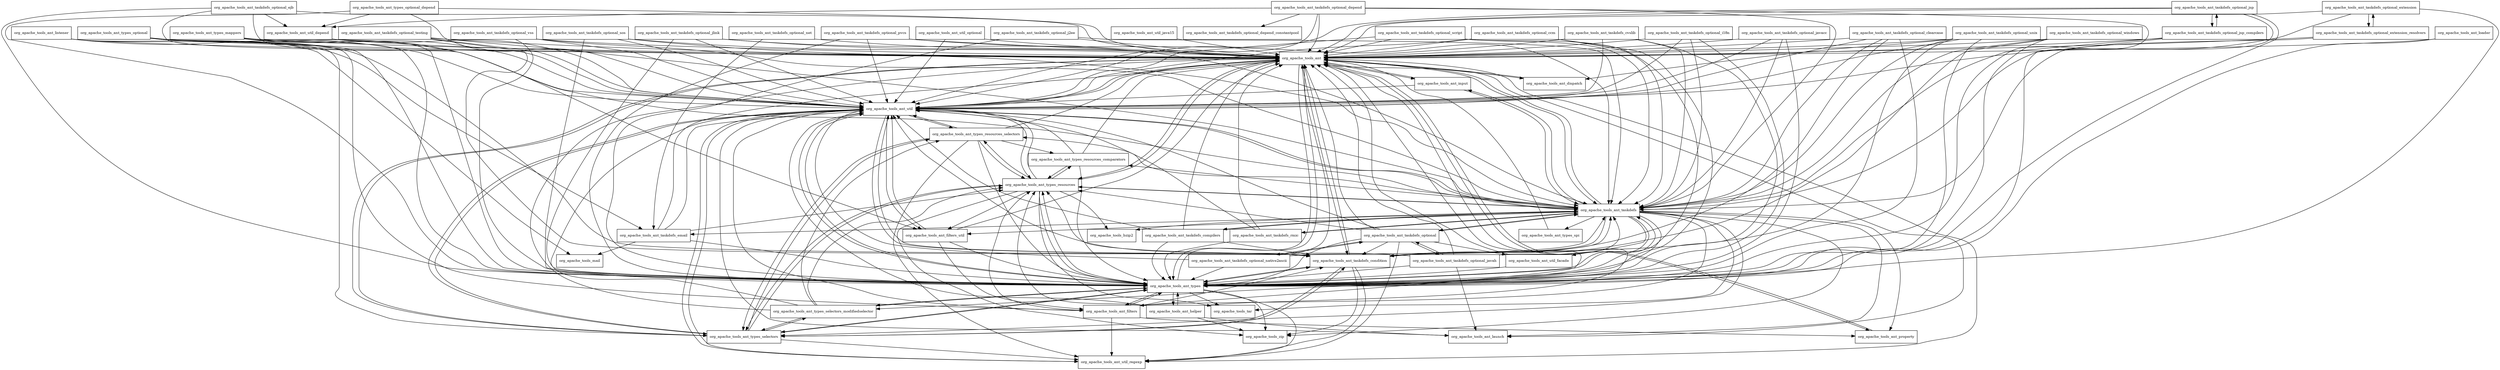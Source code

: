 digraph ant_package_dependencies {
  node [shape = box, fontsize=10.0];
  org_apache_tools_ant -> org_apache_tools_ant_dispatch;
  org_apache_tools_ant -> org_apache_tools_ant_input;
  org_apache_tools_ant -> org_apache_tools_ant_launch;
  org_apache_tools_ant -> org_apache_tools_ant_property;
  org_apache_tools_ant -> org_apache_tools_ant_taskdefs;
  org_apache_tools_ant -> org_apache_tools_ant_taskdefs_condition;
  org_apache_tools_ant -> org_apache_tools_ant_types;
  org_apache_tools_ant -> org_apache_tools_ant_types_resources;
  org_apache_tools_ant -> org_apache_tools_ant_types_selectors;
  org_apache_tools_ant -> org_apache_tools_ant_util;
  org_apache_tools_ant_dispatch -> org_apache_tools_ant;
  org_apache_tools_ant_filters -> org_apache_tools_ant;
  org_apache_tools_ant_filters -> org_apache_tools_ant_property;
  org_apache_tools_ant_filters -> org_apache_tools_ant_taskdefs_condition;
  org_apache_tools_ant_filters -> org_apache_tools_ant_types;
  org_apache_tools_ant_filters -> org_apache_tools_ant_types_resources;
  org_apache_tools_ant_filters -> org_apache_tools_ant_util;
  org_apache_tools_ant_filters -> org_apache_tools_ant_util_regexp;
  org_apache_tools_ant_filters_util -> org_apache_tools_ant;
  org_apache_tools_ant_filters_util -> org_apache_tools_ant_filters;
  org_apache_tools_ant_filters_util -> org_apache_tools_ant_types;
  org_apache_tools_ant_filters_util -> org_apache_tools_ant_util;
  org_apache_tools_ant_helper -> org_apache_tools_ant;
  org_apache_tools_ant_helper -> org_apache_tools_ant_launch;
  org_apache_tools_ant_helper -> org_apache_tools_ant_types;
  org_apache_tools_ant_helper -> org_apache_tools_ant_types_resources;
  org_apache_tools_ant_helper -> org_apache_tools_ant_util;
  org_apache_tools_ant_helper -> org_apache_tools_zip;
  org_apache_tools_ant_input -> org_apache_tools_ant;
  org_apache_tools_ant_input -> org_apache_tools_ant_taskdefs;
  org_apache_tools_ant_input -> org_apache_tools_ant_util;
  org_apache_tools_ant_listener -> org_apache_tools_ant;
  org_apache_tools_ant_listener -> org_apache_tools_ant_taskdefs_email;
  org_apache_tools_ant_listener -> org_apache_tools_ant_util;
  org_apache_tools_ant_listener -> org_apache_tools_mail;
  org_apache_tools_ant_loader -> org_apache_tools_ant;
  org_apache_tools_ant_loader -> org_apache_tools_ant_types;
  org_apache_tools_ant_property -> org_apache_tools_ant;
  org_apache_tools_ant_taskdefs -> org_apache_tools_ant;
  org_apache_tools_ant_taskdefs -> org_apache_tools_ant_filters;
  org_apache_tools_ant_taskdefs -> org_apache_tools_ant_filters_util;
  org_apache_tools_ant_taskdefs -> org_apache_tools_ant_input;
  org_apache_tools_ant_taskdefs -> org_apache_tools_ant_launch;
  org_apache_tools_ant_taskdefs -> org_apache_tools_ant_property;
  org_apache_tools_ant_taskdefs -> org_apache_tools_ant_taskdefs_compilers;
  org_apache_tools_ant_taskdefs -> org_apache_tools_ant_taskdefs_condition;
  org_apache_tools_ant_taskdefs -> org_apache_tools_ant_taskdefs_email;
  org_apache_tools_ant_taskdefs -> org_apache_tools_ant_taskdefs_optional;
  org_apache_tools_ant_taskdefs -> org_apache_tools_ant_taskdefs_rmic;
  org_apache_tools_ant_taskdefs -> org_apache_tools_ant_types;
  org_apache_tools_ant_taskdefs -> org_apache_tools_ant_types_resources;
  org_apache_tools_ant_taskdefs -> org_apache_tools_ant_types_resources_comparators;
  org_apache_tools_ant_taskdefs -> org_apache_tools_ant_types_resources_selectors;
  org_apache_tools_ant_taskdefs -> org_apache_tools_ant_types_selectors;
  org_apache_tools_ant_taskdefs -> org_apache_tools_ant_types_selectors_modifiedselector;
  org_apache_tools_ant_taskdefs -> org_apache_tools_ant_types_spi;
  org_apache_tools_ant_taskdefs -> org_apache_tools_ant_util;
  org_apache_tools_ant_taskdefs -> org_apache_tools_ant_util_facade;
  org_apache_tools_ant_taskdefs -> org_apache_tools_bzip2;
  org_apache_tools_ant_taskdefs -> org_apache_tools_tar;
  org_apache_tools_ant_taskdefs -> org_apache_tools_zip;
  org_apache_tools_ant_taskdefs_compilers -> org_apache_tools_ant;
  org_apache_tools_ant_taskdefs_compilers -> org_apache_tools_ant_taskdefs;
  org_apache_tools_ant_taskdefs_compilers -> org_apache_tools_ant_taskdefs_condition;
  org_apache_tools_ant_taskdefs_compilers -> org_apache_tools_ant_types;
  org_apache_tools_ant_taskdefs_compilers -> org_apache_tools_ant_util;
  org_apache_tools_ant_taskdefs_condition -> org_apache_tools_ant;
  org_apache_tools_ant_taskdefs_condition -> org_apache_tools_ant_taskdefs;
  org_apache_tools_ant_taskdefs_condition -> org_apache_tools_ant_types;
  org_apache_tools_ant_taskdefs_condition -> org_apache_tools_ant_types_resources;
  org_apache_tools_ant_taskdefs_condition -> org_apache_tools_ant_types_selectors;
  org_apache_tools_ant_taskdefs_condition -> org_apache_tools_ant_util;
  org_apache_tools_ant_taskdefs_condition -> org_apache_tools_ant_util_regexp;
  org_apache_tools_ant_taskdefs_condition -> org_apache_tools_zip;
  org_apache_tools_ant_taskdefs_cvslib -> org_apache_tools_ant;
  org_apache_tools_ant_taskdefs_cvslib -> org_apache_tools_ant_taskdefs;
  org_apache_tools_ant_taskdefs_cvslib -> org_apache_tools_ant_types;
  org_apache_tools_ant_taskdefs_cvslib -> org_apache_tools_ant_util;
  org_apache_tools_ant_taskdefs_email -> org_apache_tools_ant;
  org_apache_tools_ant_taskdefs_email -> org_apache_tools_ant_types;
  org_apache_tools_ant_taskdefs_email -> org_apache_tools_ant_types_resources;
  org_apache_tools_ant_taskdefs_email -> org_apache_tools_ant_util;
  org_apache_tools_ant_taskdefs_email -> org_apache_tools_mail;
  org_apache_tools_ant_taskdefs_optional -> org_apache_tools_ant;
  org_apache_tools_ant_taskdefs_optional -> org_apache_tools_ant_taskdefs;
  org_apache_tools_ant_taskdefs_optional -> org_apache_tools_ant_taskdefs_condition;
  org_apache_tools_ant_taskdefs_optional -> org_apache_tools_ant_taskdefs_optional_javah;
  org_apache_tools_ant_taskdefs_optional -> org_apache_tools_ant_taskdefs_optional_native2ascii;
  org_apache_tools_ant_taskdefs_optional -> org_apache_tools_ant_types;
  org_apache_tools_ant_taskdefs_optional -> org_apache_tools_ant_types_resources;
  org_apache_tools_ant_taskdefs_optional -> org_apache_tools_ant_util;
  org_apache_tools_ant_taskdefs_optional -> org_apache_tools_ant_util_facade;
  org_apache_tools_ant_taskdefs_optional -> org_apache_tools_ant_util_regexp;
  org_apache_tools_ant_taskdefs_optional_ccm -> org_apache_tools_ant;
  org_apache_tools_ant_taskdefs_optional_ccm -> org_apache_tools_ant_taskdefs;
  org_apache_tools_ant_taskdefs_optional_ccm -> org_apache_tools_ant_types;
  org_apache_tools_ant_taskdefs_optional_ccm -> org_apache_tools_ant_util;
  org_apache_tools_ant_taskdefs_optional_clearcase -> org_apache_tools_ant;
  org_apache_tools_ant_taskdefs_optional_clearcase -> org_apache_tools_ant_taskdefs;
  org_apache_tools_ant_taskdefs_optional_clearcase -> org_apache_tools_ant_taskdefs_condition;
  org_apache_tools_ant_taskdefs_optional_clearcase -> org_apache_tools_ant_types;
  org_apache_tools_ant_taskdefs_optional_clearcase -> org_apache_tools_ant_util;
  org_apache_tools_ant_taskdefs_optional_depend -> org_apache_tools_ant;
  org_apache_tools_ant_taskdefs_optional_depend -> org_apache_tools_ant_taskdefs;
  org_apache_tools_ant_taskdefs_optional_depend -> org_apache_tools_ant_taskdefs_optional_depend_constantpool;
  org_apache_tools_ant_taskdefs_optional_depend -> org_apache_tools_ant_types;
  org_apache_tools_ant_taskdefs_optional_depend -> org_apache_tools_ant_util;
  org_apache_tools_ant_taskdefs_optional_depend -> org_apache_tools_ant_util_depend;
  org_apache_tools_ant_taskdefs_optional_ejb -> org_apache_tools_ant;
  org_apache_tools_ant_taskdefs_optional_ejb -> org_apache_tools_ant_taskdefs;
  org_apache_tools_ant_taskdefs_optional_ejb -> org_apache_tools_ant_types;
  org_apache_tools_ant_taskdefs_optional_ejb -> org_apache_tools_ant_util;
  org_apache_tools_ant_taskdefs_optional_ejb -> org_apache_tools_ant_util_depend;
  org_apache_tools_ant_taskdefs_optional_extension -> org_apache_tools_ant;
  org_apache_tools_ant_taskdefs_optional_extension -> org_apache_tools_ant_taskdefs_optional_extension_resolvers;
  org_apache_tools_ant_taskdefs_optional_extension -> org_apache_tools_ant_types;
  org_apache_tools_ant_taskdefs_optional_extension -> org_apache_tools_ant_util;
  org_apache_tools_ant_taskdefs_optional_extension_resolvers -> org_apache_tools_ant;
  org_apache_tools_ant_taskdefs_optional_extension_resolvers -> org_apache_tools_ant_taskdefs;
  org_apache_tools_ant_taskdefs_optional_extension_resolvers -> org_apache_tools_ant_taskdefs_optional_extension;
  org_apache_tools_ant_taskdefs_optional_i18n -> org_apache_tools_ant;
  org_apache_tools_ant_taskdefs_optional_i18n -> org_apache_tools_ant_taskdefs;
  org_apache_tools_ant_taskdefs_optional_i18n -> org_apache_tools_ant_types;
  org_apache_tools_ant_taskdefs_optional_i18n -> org_apache_tools_ant_util;
  org_apache_tools_ant_taskdefs_optional_j2ee -> org_apache_tools_ant;
  org_apache_tools_ant_taskdefs_optional_j2ee -> org_apache_tools_ant_taskdefs;
  org_apache_tools_ant_taskdefs_optional_j2ee -> org_apache_tools_ant_types;
  org_apache_tools_ant_taskdefs_optional_javacc -> org_apache_tools_ant;
  org_apache_tools_ant_taskdefs_optional_javacc -> org_apache_tools_ant_taskdefs;
  org_apache_tools_ant_taskdefs_optional_javacc -> org_apache_tools_ant_types;
  org_apache_tools_ant_taskdefs_optional_javacc -> org_apache_tools_ant_util;
  org_apache_tools_ant_taskdefs_optional_javah -> org_apache_tools_ant;
  org_apache_tools_ant_taskdefs_optional_javah -> org_apache_tools_ant_launch;
  org_apache_tools_ant_taskdefs_optional_javah -> org_apache_tools_ant_taskdefs;
  org_apache_tools_ant_taskdefs_optional_javah -> org_apache_tools_ant_taskdefs_optional;
  org_apache_tools_ant_taskdefs_optional_javah -> org_apache_tools_ant_types;
  org_apache_tools_ant_taskdefs_optional_javah -> org_apache_tools_ant_util;
  org_apache_tools_ant_taskdefs_optional_jlink -> org_apache_tools_ant;
  org_apache_tools_ant_taskdefs_optional_jlink -> org_apache_tools_ant_taskdefs;
  org_apache_tools_ant_taskdefs_optional_jlink -> org_apache_tools_ant_types;
  org_apache_tools_ant_taskdefs_optional_jlink -> org_apache_tools_ant_util;
  org_apache_tools_ant_taskdefs_optional_jsp -> org_apache_tools_ant;
  org_apache_tools_ant_taskdefs_optional_jsp -> org_apache_tools_ant_taskdefs;
  org_apache_tools_ant_taskdefs_optional_jsp -> org_apache_tools_ant_taskdefs_optional_jsp_compilers;
  org_apache_tools_ant_taskdefs_optional_jsp -> org_apache_tools_ant_types;
  org_apache_tools_ant_taskdefs_optional_jsp -> org_apache_tools_ant_util;
  org_apache_tools_ant_taskdefs_optional_jsp_compilers -> org_apache_tools_ant;
  org_apache_tools_ant_taskdefs_optional_jsp_compilers -> org_apache_tools_ant_taskdefs;
  org_apache_tools_ant_taskdefs_optional_jsp_compilers -> org_apache_tools_ant_taskdefs_optional_jsp;
  org_apache_tools_ant_taskdefs_optional_jsp_compilers -> org_apache_tools_ant_types;
  org_apache_tools_ant_taskdefs_optional_native2ascii -> org_apache_tools_ant;
  org_apache_tools_ant_taskdefs_optional_native2ascii -> org_apache_tools_ant_taskdefs;
  org_apache_tools_ant_taskdefs_optional_native2ascii -> org_apache_tools_ant_taskdefs_optional;
  org_apache_tools_ant_taskdefs_optional_native2ascii -> org_apache_tools_ant_types;
  org_apache_tools_ant_taskdefs_optional_native2ascii -> org_apache_tools_ant_util;
  org_apache_tools_ant_taskdefs_optional_net -> org_apache_tools_ant;
  org_apache_tools_ant_taskdefs_optional_net -> org_apache_tools_ant_taskdefs_email;
  org_apache_tools_ant_taskdefs_optional_pvcs -> org_apache_tools_ant;
  org_apache_tools_ant_taskdefs_optional_pvcs -> org_apache_tools_ant_taskdefs;
  org_apache_tools_ant_taskdefs_optional_pvcs -> org_apache_tools_ant_types;
  org_apache_tools_ant_taskdefs_optional_pvcs -> org_apache_tools_ant_util;
  org_apache_tools_ant_taskdefs_optional_script -> org_apache_tools_ant;
  org_apache_tools_ant_taskdefs_optional_script -> org_apache_tools_ant_taskdefs;
  org_apache_tools_ant_taskdefs_optional_script -> org_apache_tools_ant_types;
  org_apache_tools_ant_taskdefs_optional_script -> org_apache_tools_ant_util;
  org_apache_tools_ant_taskdefs_optional_sos -> org_apache_tools_ant;
  org_apache_tools_ant_taskdefs_optional_sos -> org_apache_tools_ant_taskdefs;
  org_apache_tools_ant_taskdefs_optional_sos -> org_apache_tools_ant_types;
  org_apache_tools_ant_taskdefs_optional_sos -> org_apache_tools_ant_util;
  org_apache_tools_ant_taskdefs_optional_testing -> org_apache_tools_ant;
  org_apache_tools_ant_taskdefs_optional_testing -> org_apache_tools_ant_taskdefs;
  org_apache_tools_ant_taskdefs_optional_testing -> org_apache_tools_ant_taskdefs_condition;
  org_apache_tools_ant_taskdefs_optional_testing -> org_apache_tools_ant_util;
  org_apache_tools_ant_taskdefs_optional_unix -> org_apache_tools_ant;
  org_apache_tools_ant_taskdefs_optional_unix -> org_apache_tools_ant_dispatch;
  org_apache_tools_ant_taskdefs_optional_unix -> org_apache_tools_ant_taskdefs;
  org_apache_tools_ant_taskdefs_optional_unix -> org_apache_tools_ant_taskdefs_condition;
  org_apache_tools_ant_taskdefs_optional_unix -> org_apache_tools_ant_types;
  org_apache_tools_ant_taskdefs_optional_unix -> org_apache_tools_ant_util;
  org_apache_tools_ant_taskdefs_optional_vss -> org_apache_tools_ant;
  org_apache_tools_ant_taskdefs_optional_vss -> org_apache_tools_ant_taskdefs;
  org_apache_tools_ant_taskdefs_optional_vss -> org_apache_tools_ant_types;
  org_apache_tools_ant_taskdefs_optional_vss -> org_apache_tools_ant_util;
  org_apache_tools_ant_taskdefs_optional_windows -> org_apache_tools_ant;
  org_apache_tools_ant_taskdefs_optional_windows -> org_apache_tools_ant_taskdefs;
  org_apache_tools_ant_taskdefs_optional_windows -> org_apache_tools_ant_taskdefs_condition;
  org_apache_tools_ant_taskdefs_optional_windows -> org_apache_tools_ant_types;
  org_apache_tools_ant_taskdefs_rmic -> org_apache_tools_ant;
  org_apache_tools_ant_taskdefs_rmic -> org_apache_tools_ant_taskdefs;
  org_apache_tools_ant_taskdefs_rmic -> org_apache_tools_ant_types;
  org_apache_tools_ant_taskdefs_rmic -> org_apache_tools_ant_util;
  org_apache_tools_ant_types -> org_apache_tools_ant;
  org_apache_tools_ant_types -> org_apache_tools_ant_filters;
  org_apache_tools_ant_types -> org_apache_tools_ant_helper;
  org_apache_tools_ant_types -> org_apache_tools_ant_taskdefs;
  org_apache_tools_ant_types -> org_apache_tools_ant_taskdefs_condition;
  org_apache_tools_ant_types -> org_apache_tools_ant_types_resources;
  org_apache_tools_ant_types -> org_apache_tools_ant_types_selectors;
  org_apache_tools_ant_types -> org_apache_tools_ant_types_selectors_modifiedselector;
  org_apache_tools_ant_types -> org_apache_tools_ant_util;
  org_apache_tools_ant_types -> org_apache_tools_ant_util_regexp;
  org_apache_tools_ant_types -> org_apache_tools_tar;
  org_apache_tools_ant_types -> org_apache_tools_zip;
  org_apache_tools_ant_types_mappers -> org_apache_tools_ant;
  org_apache_tools_ant_types_mappers -> org_apache_tools_ant_filters_util;
  org_apache_tools_ant_types_mappers -> org_apache_tools_ant_types;
  org_apache_tools_ant_types_mappers -> org_apache_tools_ant_util;
  org_apache_tools_ant_types_optional -> org_apache_tools_ant;
  org_apache_tools_ant_types_optional -> org_apache_tools_ant_filters;
  org_apache_tools_ant_types_optional -> org_apache_tools_ant_taskdefs_condition;
  org_apache_tools_ant_types_optional -> org_apache_tools_ant_types;
  org_apache_tools_ant_types_optional -> org_apache_tools_ant_types_selectors;
  org_apache_tools_ant_types_optional -> org_apache_tools_ant_util;
  org_apache_tools_ant_types_optional_depend -> org_apache_tools_ant;
  org_apache_tools_ant_types_optional_depend -> org_apache_tools_ant_types;
  org_apache_tools_ant_types_optional_depend -> org_apache_tools_ant_util;
  org_apache_tools_ant_types_optional_depend -> org_apache_tools_ant_util_depend;
  org_apache_tools_ant_types_resources -> org_apache_tools_ant;
  org_apache_tools_ant_types_resources -> org_apache_tools_ant_filters_util;
  org_apache_tools_ant_types_resources -> org_apache_tools_ant_taskdefs;
  org_apache_tools_ant_types_resources -> org_apache_tools_ant_types;
  org_apache_tools_ant_types_resources -> org_apache_tools_ant_types_resources_comparators;
  org_apache_tools_ant_types_resources -> org_apache_tools_ant_types_resources_selectors;
  org_apache_tools_ant_types_resources -> org_apache_tools_ant_types_selectors;
  org_apache_tools_ant_types_resources -> org_apache_tools_ant_util;
  org_apache_tools_ant_types_resources -> org_apache_tools_bzip2;
  org_apache_tools_ant_types_resources -> org_apache_tools_tar;
  org_apache_tools_ant_types_resources -> org_apache_tools_zip;
  org_apache_tools_ant_types_resources_comparators -> org_apache_tools_ant;
  org_apache_tools_ant_types_resources_comparators -> org_apache_tools_ant_types;
  org_apache_tools_ant_types_resources_comparators -> org_apache_tools_ant_types_resources;
  org_apache_tools_ant_types_resources_comparators -> org_apache_tools_ant_util;
  org_apache_tools_ant_types_resources_selectors -> org_apache_tools_ant;
  org_apache_tools_ant_types_resources_selectors -> org_apache_tools_ant_types;
  org_apache_tools_ant_types_resources_selectors -> org_apache_tools_ant_types_resources;
  org_apache_tools_ant_types_resources_selectors -> org_apache_tools_ant_types_resources_comparators;
  org_apache_tools_ant_types_resources_selectors -> org_apache_tools_ant_types_selectors;
  org_apache_tools_ant_types_resources_selectors -> org_apache_tools_ant_util;
  org_apache_tools_ant_types_resources_selectors -> org_apache_tools_ant_util_regexp;
  org_apache_tools_ant_types_selectors -> org_apache_tools_ant;
  org_apache_tools_ant_types_selectors -> org_apache_tools_ant_taskdefs_condition;
  org_apache_tools_ant_types_selectors -> org_apache_tools_ant_types;
  org_apache_tools_ant_types_selectors -> org_apache_tools_ant_types_resources;
  org_apache_tools_ant_types_selectors -> org_apache_tools_ant_types_resources_selectors;
  org_apache_tools_ant_types_selectors -> org_apache_tools_ant_types_selectors_modifiedselector;
  org_apache_tools_ant_types_selectors -> org_apache_tools_ant_util;
  org_apache_tools_ant_types_selectors -> org_apache_tools_ant_util_regexp;
  org_apache_tools_ant_types_selectors_modifiedselector -> org_apache_tools_ant;
  org_apache_tools_ant_types_selectors_modifiedselector -> org_apache_tools_ant_types;
  org_apache_tools_ant_types_selectors_modifiedselector -> org_apache_tools_ant_types_resources;
  org_apache_tools_ant_types_selectors_modifiedselector -> org_apache_tools_ant_types_resources_selectors;
  org_apache_tools_ant_types_selectors_modifiedselector -> org_apache_tools_ant_types_selectors;
  org_apache_tools_ant_types_selectors_modifiedselector -> org_apache_tools_ant_util;
  org_apache_tools_ant_types_spi -> org_apache_tools_ant;
  org_apache_tools_ant_util -> org_apache_tools_ant;
  org_apache_tools_ant_util -> org_apache_tools_ant_filters_util;
  org_apache_tools_ant_util -> org_apache_tools_ant_launch;
  org_apache_tools_ant_util -> org_apache_tools_ant_taskdefs;
  org_apache_tools_ant_util -> org_apache_tools_ant_taskdefs_condition;
  org_apache_tools_ant_util -> org_apache_tools_ant_types;
  org_apache_tools_ant_util -> org_apache_tools_ant_types_resources;
  org_apache_tools_ant_util -> org_apache_tools_ant_types_resources_selectors;
  org_apache_tools_ant_util -> org_apache_tools_ant_types_selectors;
  org_apache_tools_ant_util -> org_apache_tools_ant_util_regexp;
  org_apache_tools_ant_util_depend -> org_apache_tools_ant;
  org_apache_tools_ant_util_depend -> org_apache_tools_ant_types;
  org_apache_tools_ant_util_depend -> org_apache_tools_ant_util;
  org_apache_tools_ant_util_facade -> org_apache_tools_ant;
  org_apache_tools_ant_util_facade -> org_apache_tools_ant_types;
  org_apache_tools_ant_util_java15 -> org_apache_tools_ant;
  org_apache_tools_ant_util_optional -> org_apache_tools_ant;
  org_apache_tools_ant_util_optional -> org_apache_tools_ant_util;
  org_apache_tools_ant_util_regexp -> org_apache_tools_ant;
  org_apache_tools_ant_util_regexp -> org_apache_tools_ant_util;
}
